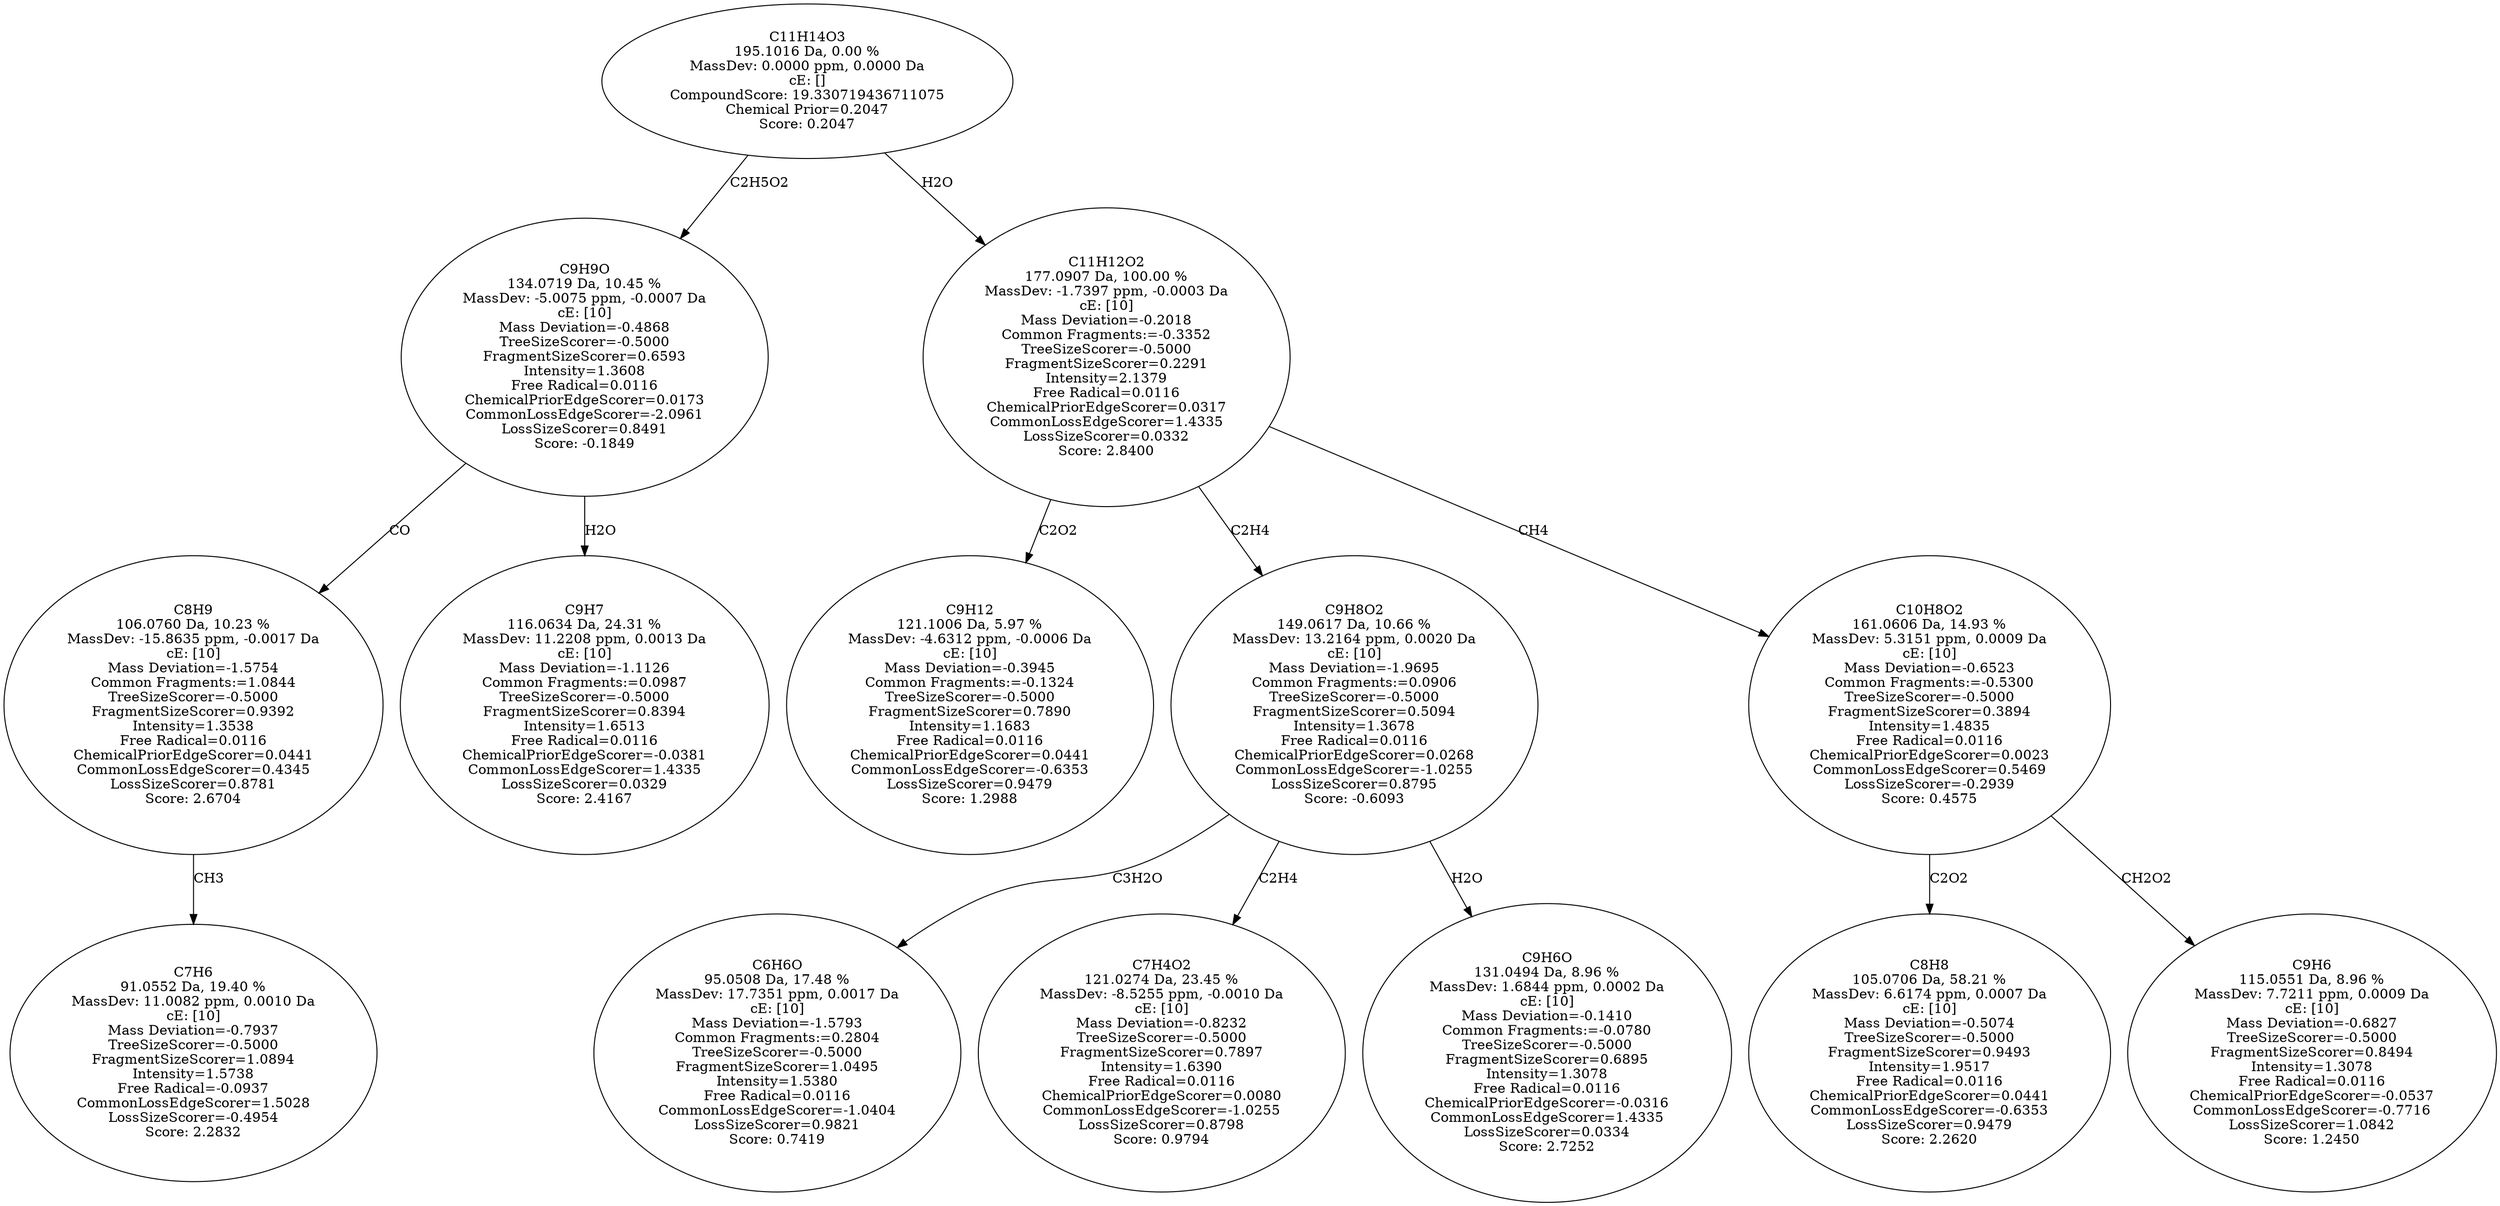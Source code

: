 strict digraph {
v1 [label="C7H6\n91.0552 Da, 19.40 %\nMassDev: 11.0082 ppm, 0.0010 Da\ncE: [10]\nMass Deviation=-0.7937\nTreeSizeScorer=-0.5000\nFragmentSizeScorer=1.0894\nIntensity=1.5738\nFree Radical=-0.0937\nCommonLossEdgeScorer=1.5028\nLossSizeScorer=-0.4954\nScore: 2.2832"];
v2 [label="C8H9\n106.0760 Da, 10.23 %\nMassDev: -15.8635 ppm, -0.0017 Da\ncE: [10]\nMass Deviation=-1.5754\nCommon Fragments:=1.0844\nTreeSizeScorer=-0.5000\nFragmentSizeScorer=0.9392\nIntensity=1.3538\nFree Radical=0.0116\nChemicalPriorEdgeScorer=0.0441\nCommonLossEdgeScorer=0.4345\nLossSizeScorer=0.8781\nScore: 2.6704"];
v3 [label="C9H7\n116.0634 Da, 24.31 %\nMassDev: 11.2208 ppm, 0.0013 Da\ncE: [10]\nMass Deviation=-1.1126\nCommon Fragments:=0.0987\nTreeSizeScorer=-0.5000\nFragmentSizeScorer=0.8394\nIntensity=1.6513\nFree Radical=0.0116\nChemicalPriorEdgeScorer=-0.0381\nCommonLossEdgeScorer=1.4335\nLossSizeScorer=0.0329\nScore: 2.4167"];
v4 [label="C9H9O\n134.0719 Da, 10.45 %\nMassDev: -5.0075 ppm, -0.0007 Da\ncE: [10]\nMass Deviation=-0.4868\nTreeSizeScorer=-0.5000\nFragmentSizeScorer=0.6593\nIntensity=1.3608\nFree Radical=0.0116\nChemicalPriorEdgeScorer=0.0173\nCommonLossEdgeScorer=-2.0961\nLossSizeScorer=0.8491\nScore: -0.1849"];
v5 [label="C9H12\n121.1006 Da, 5.97 %\nMassDev: -4.6312 ppm, -0.0006 Da\ncE: [10]\nMass Deviation=-0.3945\nCommon Fragments:=-0.1324\nTreeSizeScorer=-0.5000\nFragmentSizeScorer=0.7890\nIntensity=1.1683\nFree Radical=0.0116\nChemicalPriorEdgeScorer=0.0441\nCommonLossEdgeScorer=-0.6353\nLossSizeScorer=0.9479\nScore: 1.2988"];
v6 [label="C6H6O\n95.0508 Da, 17.48 %\nMassDev: 17.7351 ppm, 0.0017 Da\ncE: [10]\nMass Deviation=-1.5793\nCommon Fragments:=0.2804\nTreeSizeScorer=-0.5000\nFragmentSizeScorer=1.0495\nIntensity=1.5380\nFree Radical=0.0116\nCommonLossEdgeScorer=-1.0404\nLossSizeScorer=0.9821\nScore: 0.7419"];
v7 [label="C7H4O2\n121.0274 Da, 23.45 %\nMassDev: -8.5255 ppm, -0.0010 Da\ncE: [10]\nMass Deviation=-0.8232\nTreeSizeScorer=-0.5000\nFragmentSizeScorer=0.7897\nIntensity=1.6390\nFree Radical=0.0116\nChemicalPriorEdgeScorer=0.0080\nCommonLossEdgeScorer=-1.0255\nLossSizeScorer=0.8798\nScore: 0.9794"];
v8 [label="C9H6O\n131.0494 Da, 8.96 %\nMassDev: 1.6844 ppm, 0.0002 Da\ncE: [10]\nMass Deviation=-0.1410\nCommon Fragments:=-0.0780\nTreeSizeScorer=-0.5000\nFragmentSizeScorer=0.6895\nIntensity=1.3078\nFree Radical=0.0116\nChemicalPriorEdgeScorer=-0.0316\nCommonLossEdgeScorer=1.4335\nLossSizeScorer=0.0334\nScore: 2.7252"];
v9 [label="C9H8O2\n149.0617 Da, 10.66 %\nMassDev: 13.2164 ppm, 0.0020 Da\ncE: [10]\nMass Deviation=-1.9695\nCommon Fragments:=0.0906\nTreeSizeScorer=-0.5000\nFragmentSizeScorer=0.5094\nIntensity=1.3678\nFree Radical=0.0116\nChemicalPriorEdgeScorer=0.0268\nCommonLossEdgeScorer=-1.0255\nLossSizeScorer=0.8795\nScore: -0.6093"];
v10 [label="C8H8\n105.0706 Da, 58.21 %\nMassDev: 6.6174 ppm, 0.0007 Da\ncE: [10]\nMass Deviation=-0.5074\nTreeSizeScorer=-0.5000\nFragmentSizeScorer=0.9493\nIntensity=1.9517\nFree Radical=0.0116\nChemicalPriorEdgeScorer=0.0441\nCommonLossEdgeScorer=-0.6353\nLossSizeScorer=0.9479\nScore: 2.2620"];
v11 [label="C9H6\n115.0551 Da, 8.96 %\nMassDev: 7.7211 ppm, 0.0009 Da\ncE: [10]\nMass Deviation=-0.6827\nTreeSizeScorer=-0.5000\nFragmentSizeScorer=0.8494\nIntensity=1.3078\nFree Radical=0.0116\nChemicalPriorEdgeScorer=-0.0537\nCommonLossEdgeScorer=-0.7716\nLossSizeScorer=1.0842\nScore: 1.2450"];
v12 [label="C10H8O2\n161.0606 Da, 14.93 %\nMassDev: 5.3151 ppm, 0.0009 Da\ncE: [10]\nMass Deviation=-0.6523\nCommon Fragments:=-0.5300\nTreeSizeScorer=-0.5000\nFragmentSizeScorer=0.3894\nIntensity=1.4835\nFree Radical=0.0116\nChemicalPriorEdgeScorer=0.0023\nCommonLossEdgeScorer=0.5469\nLossSizeScorer=-0.2939\nScore: 0.4575"];
v13 [label="C11H12O2\n177.0907 Da, 100.00 %\nMassDev: -1.7397 ppm, -0.0003 Da\ncE: [10]\nMass Deviation=-0.2018\nCommon Fragments:=-0.3352\nTreeSizeScorer=-0.5000\nFragmentSizeScorer=0.2291\nIntensity=2.1379\nFree Radical=0.0116\nChemicalPriorEdgeScorer=0.0317\nCommonLossEdgeScorer=1.4335\nLossSizeScorer=0.0332\nScore: 2.8400"];
v14 [label="C11H14O3\n195.1016 Da, 0.00 %\nMassDev: 0.0000 ppm, 0.0000 Da\ncE: []\nCompoundScore: 19.330719436711075\nChemical Prior=0.2047\nScore: 0.2047"];
v2 -> v1 [label="CH3"];
v4 -> v2 [label="CO"];
v4 -> v3 [label="H2O"];
v14 -> v4 [label="C2H5O2"];
v13 -> v5 [label="C2O2"];
v9 -> v6 [label="C3H2O"];
v9 -> v7 [label="C2H4"];
v9 -> v8 [label="H2O"];
v13 -> v9 [label="C2H4"];
v12 -> v10 [label="C2O2"];
v12 -> v11 [label="CH2O2"];
v13 -> v12 [label="CH4"];
v14 -> v13 [label="H2O"];
}
